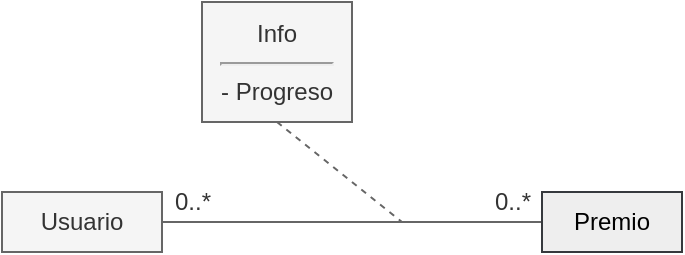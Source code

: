 <mxfile>
    <diagram id="S8z7VlIsHLkRVv9DtLN1" name="Page-1">
        <mxGraphModel dx="890" dy="824" grid="1" gridSize="10" guides="1" tooltips="1" connect="1" arrows="1" fold="1" page="1" pageScale="1" pageWidth="850" pageHeight="1100" background="#FFFFFF" math="0" shadow="0">
            <root>
                <mxCell id="0"/>
                <mxCell id="1" parent="0"/>
                <mxCell id="4" style="edgeStyle=none;html=1;exitX=1;exitY=0.5;exitDx=0;exitDy=0;endArrow=none;endFill=0;fillColor=#f5f5f5;strokeColor=#666666;" edge="1" parent="1" source="2" target="3">
                    <mxGeometry relative="1" as="geometry"/>
                </mxCell>
                <mxCell id="2" value="Usuario" style="rounded=0;whiteSpace=wrap;html=1;fillColor=#f5f5f5;strokeColor=#666666;fontColor=#333333;" vertex="1" parent="1">
                    <mxGeometry x="240" y="275" width="80" height="30" as="geometry"/>
                </mxCell>
                <mxCell id="3" value="Premio" style="rounded=0;whiteSpace=wrap;html=1;fillColor=#eeeeee;strokeColor=#36393d;fontColor=#000000;" vertex="1" parent="1">
                    <mxGeometry x="510" y="275" width="70" height="30" as="geometry"/>
                </mxCell>
                <mxCell id="6" style="edgeStyle=none;html=1;exitX=0.5;exitY=1;exitDx=0;exitDy=0;fontFamily=Helvetica;fontSize=12;fontColor=#333333;endArrow=none;endFill=0;fillColor=#f5f5f5;strokeColor=#666666;dashed=1;" edge="1" parent="1" source="5">
                    <mxGeometry relative="1" as="geometry">
                        <mxPoint x="440" y="290" as="targetPoint"/>
                    </mxGeometry>
                </mxCell>
                <mxCell id="5" value="Info&lt;br&gt;&lt;hr&gt;- Progreso" style="rounded=0;whiteSpace=wrap;html=1;fontColor=#333333;fillColor=#f5f5f5;strokeColor=#666666;" vertex="1" parent="1">
                    <mxGeometry x="340" y="180" width="75" height="60" as="geometry"/>
                </mxCell>
                <mxCell id="7" value="0..*" style="text;html=1;align=center;verticalAlign=middle;resizable=0;points=[];autosize=1;strokeColor=none;fillColor=none;fontSize=12;fontFamily=Helvetica;fontColor=#333333;" vertex="1" parent="1">
                    <mxGeometry x="320" y="270" width="30" height="20" as="geometry"/>
                </mxCell>
                <mxCell id="8" value="0..*" style="text;html=1;align=center;verticalAlign=middle;resizable=0;points=[];autosize=1;strokeColor=none;fillColor=none;fontSize=12;fontFamily=Helvetica;fontColor=#333333;" vertex="1" parent="1">
                    <mxGeometry x="480" y="270" width="30" height="20" as="geometry"/>
                </mxCell>
            </root>
        </mxGraphModel>
    </diagram>
</mxfile>